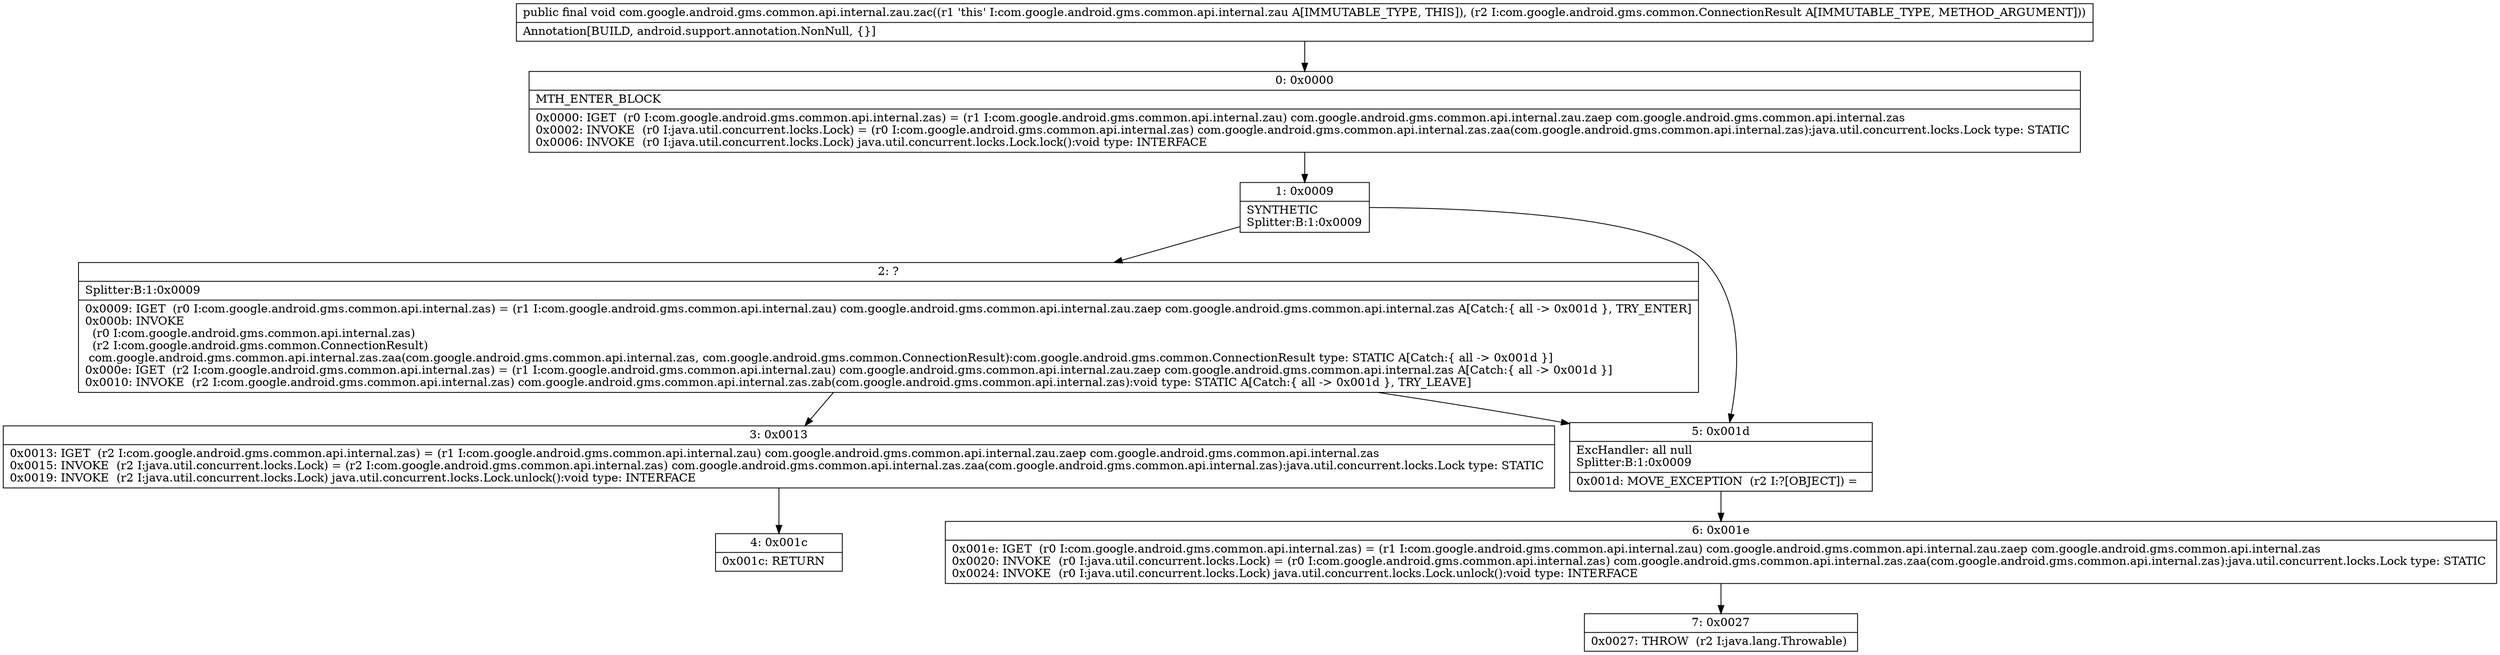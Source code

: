 digraph "CFG forcom.google.android.gms.common.api.internal.zau.zac(Lcom\/google\/android\/gms\/common\/ConnectionResult;)V" {
Node_0 [shape=record,label="{0\:\ 0x0000|MTH_ENTER_BLOCK\l|0x0000: IGET  (r0 I:com.google.android.gms.common.api.internal.zas) = (r1 I:com.google.android.gms.common.api.internal.zau) com.google.android.gms.common.api.internal.zau.zaep com.google.android.gms.common.api.internal.zas \l0x0002: INVOKE  (r0 I:java.util.concurrent.locks.Lock) = (r0 I:com.google.android.gms.common.api.internal.zas) com.google.android.gms.common.api.internal.zas.zaa(com.google.android.gms.common.api.internal.zas):java.util.concurrent.locks.Lock type: STATIC \l0x0006: INVOKE  (r0 I:java.util.concurrent.locks.Lock) java.util.concurrent.locks.Lock.lock():void type: INTERFACE \l}"];
Node_1 [shape=record,label="{1\:\ 0x0009|SYNTHETIC\lSplitter:B:1:0x0009\l}"];
Node_2 [shape=record,label="{2\:\ ?|Splitter:B:1:0x0009\l|0x0009: IGET  (r0 I:com.google.android.gms.common.api.internal.zas) = (r1 I:com.google.android.gms.common.api.internal.zau) com.google.android.gms.common.api.internal.zau.zaep com.google.android.gms.common.api.internal.zas A[Catch:\{ all \-\> 0x001d \}, TRY_ENTER]\l0x000b: INVOKE  \l  (r0 I:com.google.android.gms.common.api.internal.zas)\l  (r2 I:com.google.android.gms.common.ConnectionResult)\l com.google.android.gms.common.api.internal.zas.zaa(com.google.android.gms.common.api.internal.zas, com.google.android.gms.common.ConnectionResult):com.google.android.gms.common.ConnectionResult type: STATIC A[Catch:\{ all \-\> 0x001d \}]\l0x000e: IGET  (r2 I:com.google.android.gms.common.api.internal.zas) = (r1 I:com.google.android.gms.common.api.internal.zau) com.google.android.gms.common.api.internal.zau.zaep com.google.android.gms.common.api.internal.zas A[Catch:\{ all \-\> 0x001d \}]\l0x0010: INVOKE  (r2 I:com.google.android.gms.common.api.internal.zas) com.google.android.gms.common.api.internal.zas.zab(com.google.android.gms.common.api.internal.zas):void type: STATIC A[Catch:\{ all \-\> 0x001d \}, TRY_LEAVE]\l}"];
Node_3 [shape=record,label="{3\:\ 0x0013|0x0013: IGET  (r2 I:com.google.android.gms.common.api.internal.zas) = (r1 I:com.google.android.gms.common.api.internal.zau) com.google.android.gms.common.api.internal.zau.zaep com.google.android.gms.common.api.internal.zas \l0x0015: INVOKE  (r2 I:java.util.concurrent.locks.Lock) = (r2 I:com.google.android.gms.common.api.internal.zas) com.google.android.gms.common.api.internal.zas.zaa(com.google.android.gms.common.api.internal.zas):java.util.concurrent.locks.Lock type: STATIC \l0x0019: INVOKE  (r2 I:java.util.concurrent.locks.Lock) java.util.concurrent.locks.Lock.unlock():void type: INTERFACE \l}"];
Node_4 [shape=record,label="{4\:\ 0x001c|0x001c: RETURN   \l}"];
Node_5 [shape=record,label="{5\:\ 0x001d|ExcHandler: all null\lSplitter:B:1:0x0009\l|0x001d: MOVE_EXCEPTION  (r2 I:?[OBJECT]) =  \l}"];
Node_6 [shape=record,label="{6\:\ 0x001e|0x001e: IGET  (r0 I:com.google.android.gms.common.api.internal.zas) = (r1 I:com.google.android.gms.common.api.internal.zau) com.google.android.gms.common.api.internal.zau.zaep com.google.android.gms.common.api.internal.zas \l0x0020: INVOKE  (r0 I:java.util.concurrent.locks.Lock) = (r0 I:com.google.android.gms.common.api.internal.zas) com.google.android.gms.common.api.internal.zas.zaa(com.google.android.gms.common.api.internal.zas):java.util.concurrent.locks.Lock type: STATIC \l0x0024: INVOKE  (r0 I:java.util.concurrent.locks.Lock) java.util.concurrent.locks.Lock.unlock():void type: INTERFACE \l}"];
Node_7 [shape=record,label="{7\:\ 0x0027|0x0027: THROW  (r2 I:java.lang.Throwable) \l}"];
MethodNode[shape=record,label="{public final void com.google.android.gms.common.api.internal.zau.zac((r1 'this' I:com.google.android.gms.common.api.internal.zau A[IMMUTABLE_TYPE, THIS]), (r2 I:com.google.android.gms.common.ConnectionResult A[IMMUTABLE_TYPE, METHOD_ARGUMENT]))  | Annotation[BUILD, android.support.annotation.NonNull, \{\}]\l}"];
MethodNode -> Node_0;
Node_0 -> Node_1;
Node_1 -> Node_2;
Node_1 -> Node_5;
Node_2 -> Node_3;
Node_2 -> Node_5;
Node_3 -> Node_4;
Node_5 -> Node_6;
Node_6 -> Node_7;
}

